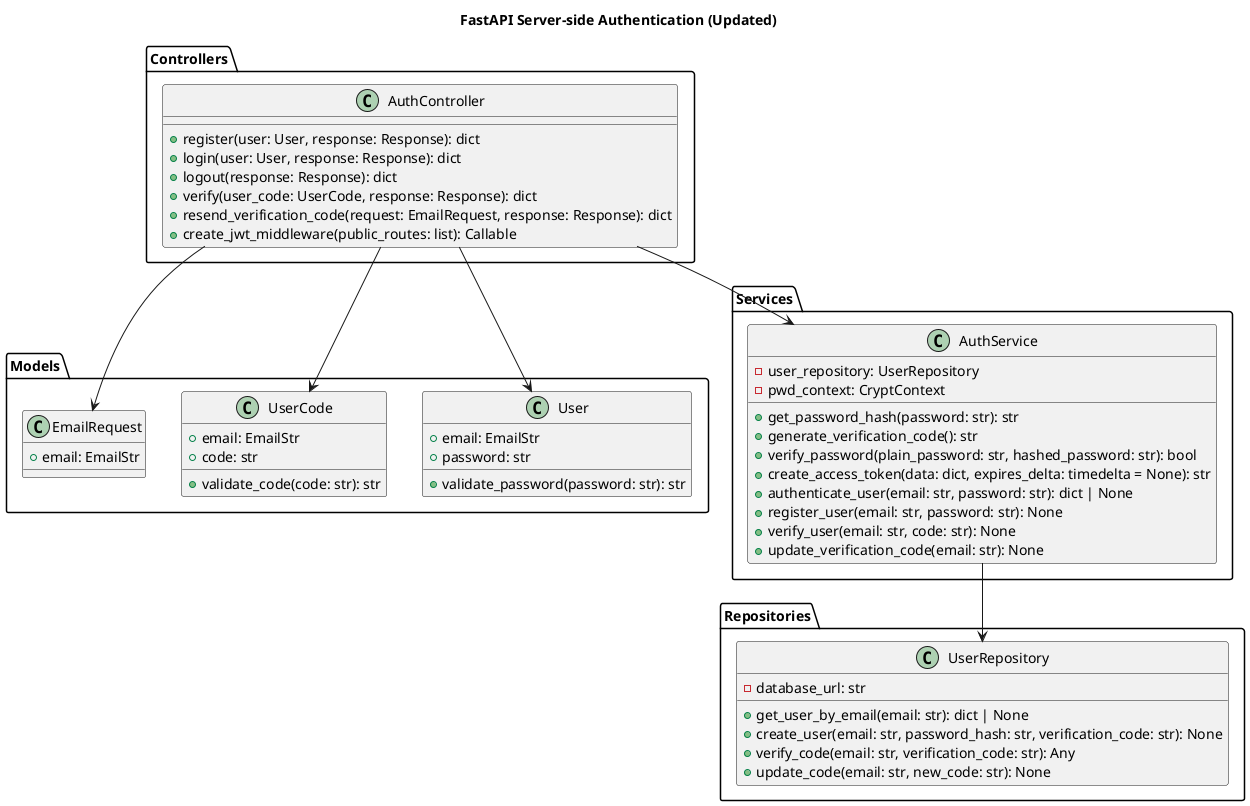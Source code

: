 @startuml
title FastAPI Server-side Authentication (Updated)

package "Models" {
    class User {
        + email: EmailStr
        + password: str
        + validate_password(password: str): str
    }
    class UserCode {
        + email: EmailStr
        + code: str
        + validate_code(code: str): str
    }
    class EmailRequest {
        + email: EmailStr
    }
}

package "Repositories" {
    class UserRepository {
        - database_url: str
        + get_user_by_email(email: str): dict | None
        + create_user(email: str, password_hash: str, verification_code: str): None
        + verify_code(email: str, verification_code: str): Any
        + update_code(email: str, new_code: str): None
    }
}

package "Services" {
    class AuthService {
        - user_repository: UserRepository
        - pwd_context: CryptContext
        + get_password_hash(password: str): str
        + generate_verification_code(): str
        + verify_password(plain_password: str, hashed_password: str): bool
        + create_access_token(data: dict, expires_delta: timedelta = None): str
        + authenticate_user(email: str, password: str): dict | None
        + register_user(email: str, password: str): None
        + verify_user(email: str, code: str): None
        + update_verification_code(email: str): None
    }
}

package "Controllers" {
    class AuthController {
        + register(user: User, response: Response): dict
        + login(user: User, response: Response): dict
        + logout(response: Response): dict
        + verify(user_code: UserCode, response: Response): dict
        + resend_verification_code(request: EmailRequest, response: Response): dict
        + create_jwt_middleware(public_routes: list): Callable
    }
}

' Relationships
AuthService --> UserRepository
AuthController --> AuthService
AuthController --> User
AuthController --> UserCode
AuthController --> EmailRequest

@enduml